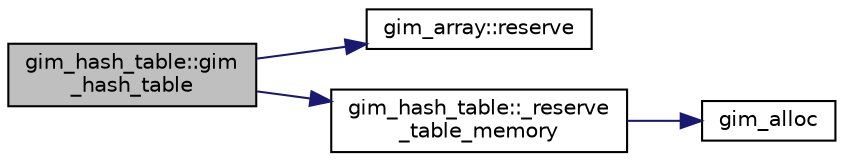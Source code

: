 digraph "gim_hash_table::gim_hash_table"
{
  edge [fontname="Helvetica",fontsize="10",labelfontname="Helvetica",labelfontsize="10"];
  node [fontname="Helvetica",fontsize="10",shape=record];
  rankdir="LR";
  Node1 [label="gim_hash_table::gim\l_hash_table",height=0.2,width=0.4,color="black", fillcolor="grey75", style="filled", fontcolor="black"];
  Node1 -> Node2 [color="midnightblue",fontsize="10",style="solid",fontname="Helvetica"];
  Node2 [label="gim_array::reserve",height=0.2,width=0.4,color="black", fillcolor="white", style="filled",URL="$classgim__array.html#a572f94b5b67d505335150a2dea8a7e3d"];
  Node1 -> Node3 [color="midnightblue",fontsize="10",style="solid",fontname="Helvetica"];
  Node3 [label="gim_hash_table::_reserve\l_table_memory",height=0.2,width=0.4,color="black", fillcolor="white", style="filled",URL="$classgim__hash__table.html#a4d9347e131c0e17ac2d4966c092817f8",tooltip="reserves the memory for the hash table. "];
  Node3 -> Node4 [color="midnightblue",fontsize="10",style="solid",fontname="Helvetica"];
  Node4 [label="gim_alloc",height=0.2,width=0.4,color="black", fillcolor="white", style="filled",URL="$gim__memory_8h.html#abbd1086b0e4b8c13c44b9404b052ae56",tooltip="Standar Memory functions. "];
}
